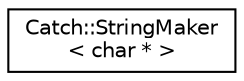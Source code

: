 digraph "Graphical Class Hierarchy"
{
  edge [fontname="Helvetica",fontsize="10",labelfontname="Helvetica",labelfontsize="10"];
  node [fontname="Helvetica",fontsize="10",shape=record];
  rankdir="LR";
  Node0 [label="Catch::StringMaker\l\< char * \>",height=0.2,width=0.4,color="black", fillcolor="white", style="filled",URL="$structCatch_1_1StringMaker_3_01char_01_5_01_4.html"];
}
